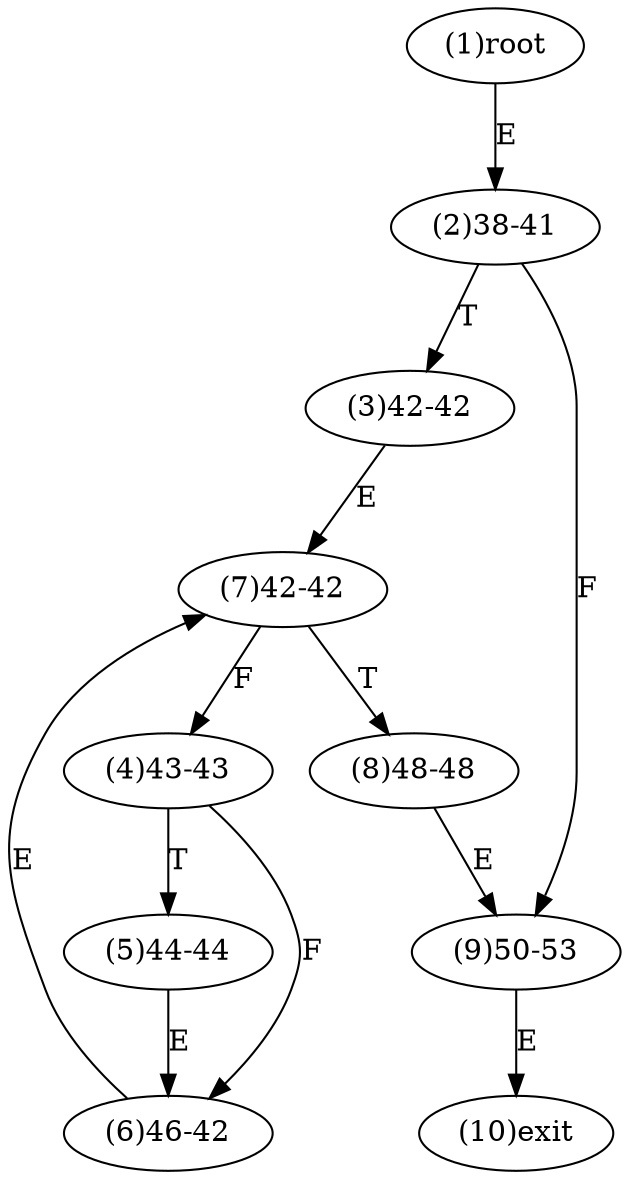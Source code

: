 digraph "" { 
1[ label="(1)root"];
2[ label="(2)38-41"];
3[ label="(3)42-42"];
4[ label="(4)43-43"];
5[ label="(5)44-44"];
6[ label="(6)46-42"];
7[ label="(7)42-42"];
8[ label="(8)48-48"];
9[ label="(9)50-53"];
10[ label="(10)exit"];
1->2[ label="E"];
2->9[ label="F"];
2->3[ label="T"];
3->7[ label="E"];
4->6[ label="F"];
4->5[ label="T"];
5->6[ label="E"];
6->7[ label="E"];
7->4[ label="F"];
7->8[ label="T"];
8->9[ label="E"];
9->10[ label="E"];
}